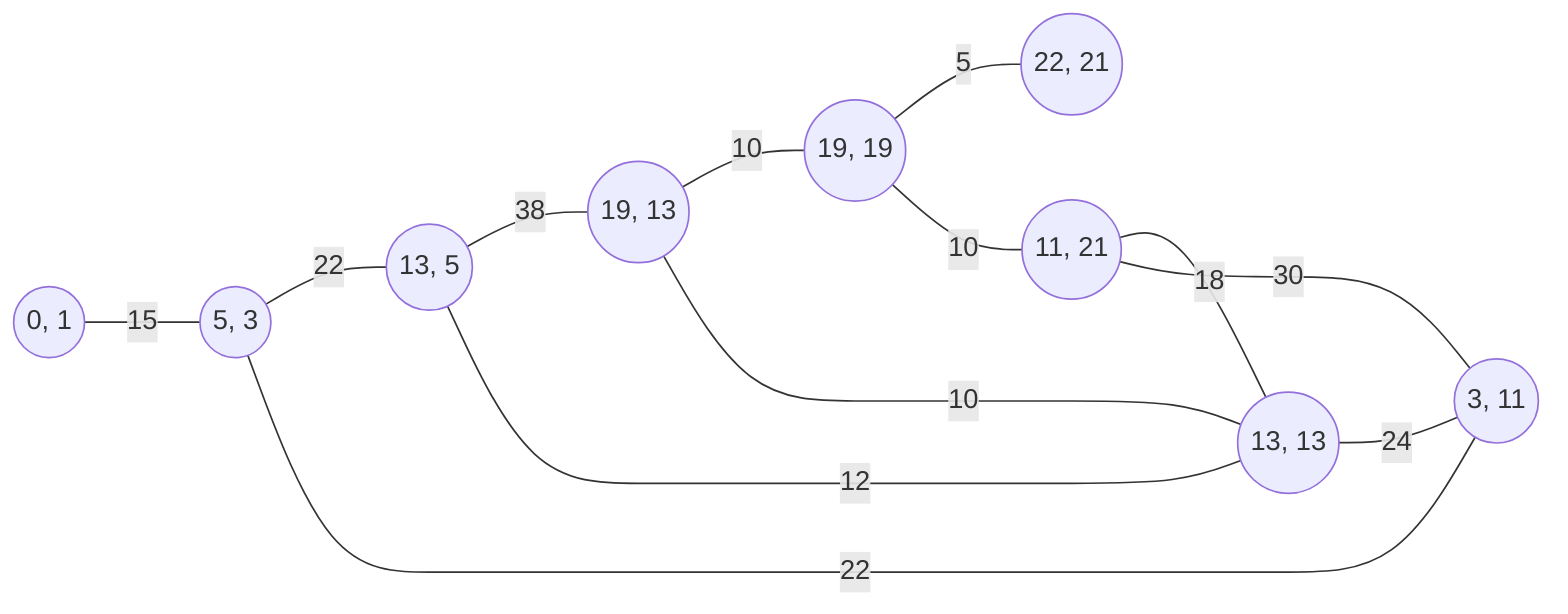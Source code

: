 flowchart LR
0((0, 1))-- 15 ---6((5, 3))
6((5, 3))-- 22 ---7((13, 5))
7((13, 5))-- 38 ---3((19, 13))
3((19, 13))-- 10 ---4((19, 19))
4((19, 19))-- 5 ---1((22, 21))
4((19, 19))-- 10 ---5((11, 21))
5((11, 21))-- 18 ---2((13, 13))
2((13, 13))-- 12 ---7((13, 5))
2((13, 13))-- 10 ---3((19, 13))
2((13, 13))-- 24 ---8((3, 11))
8((3, 11))-- 22 ---6((5, 3))
8((3, 11))-- 30 ---5((11, 21))